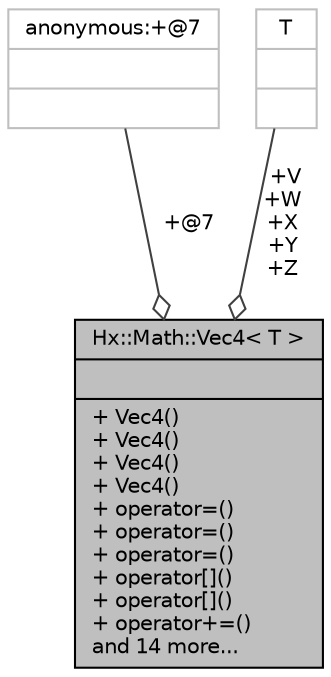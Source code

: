 digraph "Hx::Math::Vec4&lt; T &gt;"
{
  edge [fontname="Helvetica",fontsize="10",labelfontname="Helvetica",labelfontsize="10"];
  node [fontname="Helvetica",fontsize="10",shape=record];
  Node1 [label="{Hx::Math::Vec4\< T \>\n||+ Vec4()\l+ Vec4()\l+ Vec4()\l+ Vec4()\l+ operator=()\l+ operator=()\l+ operator=()\l+ operator[]()\l+ operator[]()\l+ operator+=()\land 14 more...\l}",height=0.2,width=0.4,color="black", fillcolor="grey75", style="filled", fontcolor="black"];
  Node2 -> Node1 [color="grey25",fontsize="10",style="solid",label=" +@7" ,arrowhead="odiamond",fontname="Helvetica"];
  Node2 [label="{anonymous:+@7\n||}",height=0.2,width=0.4,color="grey75", fillcolor="white", style="filled"];
  Node3 -> Node1 [color="grey25",fontsize="10",style="solid",label=" +V\n+W\n+X\n+Y\n+Z" ,arrowhead="odiamond",fontname="Helvetica"];
  Node3 [label="{T\n||}",height=0.2,width=0.4,color="grey75", fillcolor="white", style="filled"];
}
